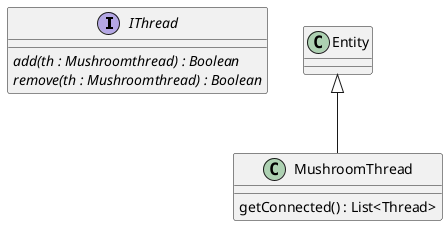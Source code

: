 @startuml thread

interface IThread{
    {abstract} add(th : Mushroomthread) : Boolean
    {abstract} remove(th : Mushroomthread) : Boolean
}

class MushroomThread extends Entity{
    getConnected() : List<Thread>
}

@enduml